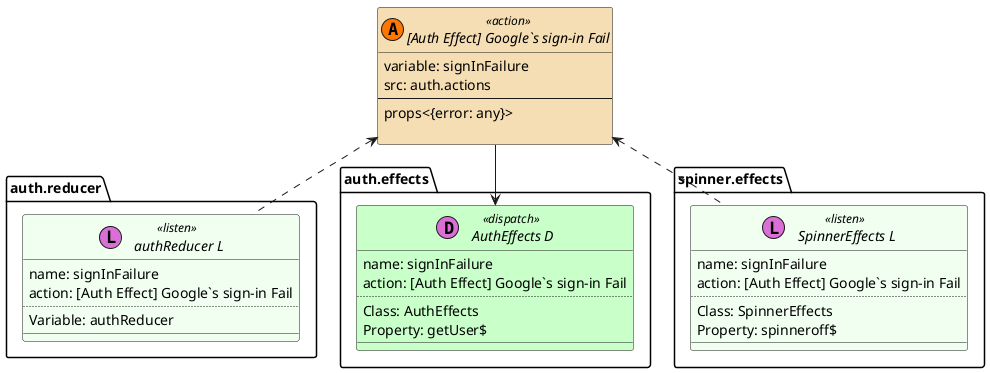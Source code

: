 @startuml [Auth Effect] Google`s sign-in Fail

set namespaceSeparator ::
skinparam class {
    BackgroundColor<<listen>> HoneyDew
    BackgroundColor<<action>> Wheat
    BackgroundColor<<dispatch>> Technology
}

interface "[Auth Effect] Google`s sign-in Fail" << (A,#FF7700) action >> {
            variable: signInFailure
            src: auth.actions
            --
            props<{error: any}>

        }

        
interface "auth.reducer:: authReducer L" << (L,orchid) listen >> {
            name: signInFailure
            action: [Auth Effect] Google`s sign-in Fail
            ..
            Variable: authReducer
            __
        }
        "[Auth Effect] Google`s sign-in Fail" <.down. "auth.reducer:: authReducer L"

interface "auth.effects:: AuthEffects D" << (D,orchid) dispatch >> {
            name: signInFailure
            action: [Auth Effect] Google`s sign-in Fail
            ..
            Class: AuthEffects
Property: getUser$
            __
        }
        "[Auth Effect] Google`s sign-in Fail" -down-> "auth.effects:: AuthEffects D"

interface "spinner.effects:: SpinnerEffects L" << (L,orchid) listen >> {
            name: signInFailure
            action: [Auth Effect] Google`s sign-in Fail
            ..
            Class: SpinnerEffects
Property: spinneroff$
            __
        }
        "[Auth Effect] Google`s sign-in Fail" <.down. "spinner.effects:: SpinnerEffects L"
 

@enduml